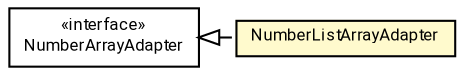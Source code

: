 #!/usr/local/bin/dot
#
# Class diagram 
# Generated by UMLGraph version R5_7_2-60-g0e99a6 (http://www.spinellis.gr/umlgraph/)
#

digraph G {
	graph [fontnames="svg"]
	edge [fontname="Roboto",fontsize=7,labelfontname="Roboto",labelfontsize=7,color="black"];
	node [fontname="Roboto",fontcolor="black",fontsize=8,shape=plaintext,margin=0,width=0,height=0];
	nodesep=0.15;
	ranksep=0.25;
	rankdir=LR;
	// de.lmu.ifi.dbs.elki.utilities.datastructures.arraylike.NumberListArrayAdapter<T extends java.lang.Number>
	c7431874 [label=<<table title="de.lmu.ifi.dbs.elki.utilities.datastructures.arraylike.NumberListArrayAdapter" border="0" cellborder="1" cellspacing="0" cellpadding="2" bgcolor="lemonChiffon" href="NumberListArrayAdapter.html" target="_parent">
		<tr><td><table border="0" cellspacing="0" cellpadding="1">
		<tr><td align="center" balign="center"> <font face="Roboto">NumberListArrayAdapter</font> </td></tr>
		</table></td></tr>
		</table>>, URL="NumberListArrayAdapter.html"];
	// de.lmu.ifi.dbs.elki.utilities.datastructures.arraylike.NumberArrayAdapter<N extends java.lang.Number, A>
	c7431876 [label=<<table title="de.lmu.ifi.dbs.elki.utilities.datastructures.arraylike.NumberArrayAdapter" border="0" cellborder="1" cellspacing="0" cellpadding="2" href="NumberArrayAdapter.html" target="_parent">
		<tr><td><table border="0" cellspacing="0" cellpadding="1">
		<tr><td align="center" balign="center"> &#171;interface&#187; </td></tr>
		<tr><td align="center" balign="center"> <font face="Roboto">NumberArrayAdapter</font> </td></tr>
		</table></td></tr>
		</table>>, URL="NumberArrayAdapter.html"];
	// de.lmu.ifi.dbs.elki.utilities.datastructures.arraylike.NumberListArrayAdapter<T extends java.lang.Number> implements de.lmu.ifi.dbs.elki.utilities.datastructures.arraylike.NumberArrayAdapter<N extends java.lang.Number, A>
	c7431876 -> c7431874 [arrowtail=empty,style=dashed,dir=back,weight=9];
}

